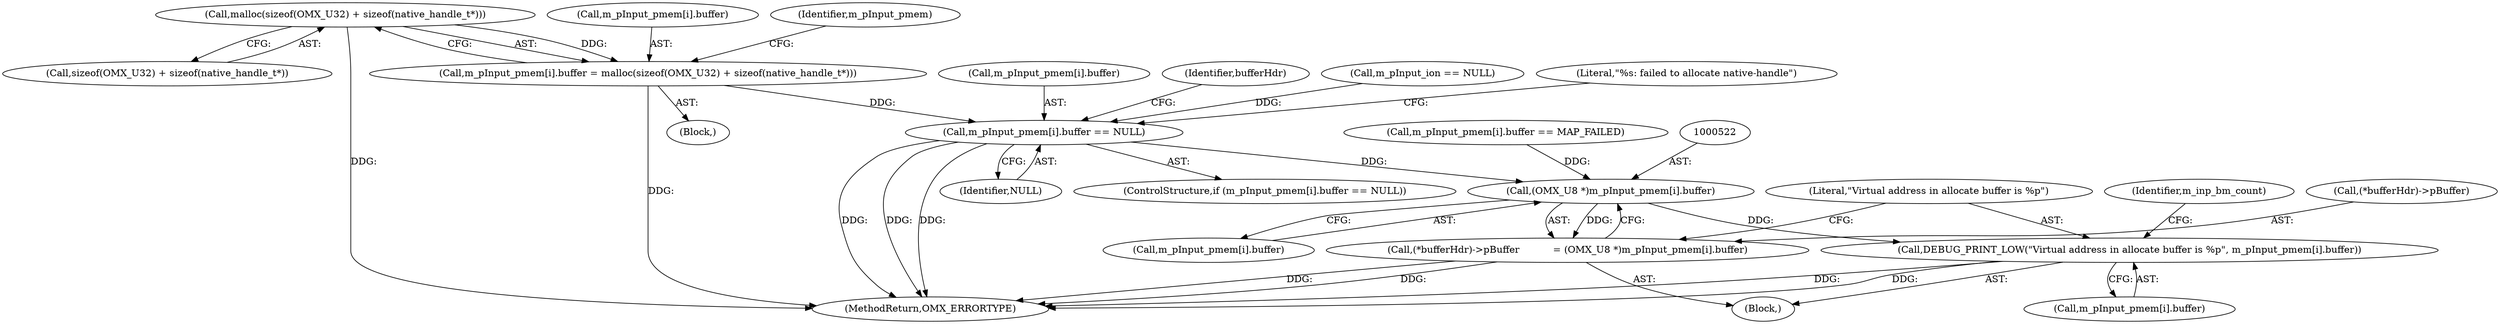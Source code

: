 digraph "0_Android_7558d03e6498e970b761aa44fff6b2c659202d95@API" {
"1000486" [label="(Call,malloc(sizeof(OMX_U32) + sizeof(native_handle_t*)))"];
"1000480" [label="(Call,m_pInput_pmem[i].buffer = malloc(sizeof(OMX_U32) + sizeof(native_handle_t*)))"];
"1000493" [label="(Call,m_pInput_pmem[i].buffer == NULL)"];
"1000521" [label="(Call,(OMX_U8 *)m_pInput_pmem[i].buffer)"];
"1000516" [label="(Call,(*bufferHdr)->pBuffer           = (OMX_U8 *)m_pInput_pmem[i].buffer)"];
"1000528" [label="(Call,DEBUG_PRINT_LOW(\"Virtual address in allocate buffer is %p\", m_pInput_pmem[i].buffer))"];
"1000530" [label="(Call,m_pInput_pmem[i].buffer)"];
"1000529" [label="(Literal,\"Virtual address in allocate buffer is %p\")"];
"1000487" [label="(Call,sizeof(OMX_U32) + sizeof(native_handle_t*))"];
"1000481" [label="(Call,m_pInput_pmem[i].buffer)"];
"1000494" [label="(Call,m_pInput_pmem[i].buffer)"];
"1000516" [label="(Call,(*bufferHdr)->pBuffer           = (OMX_U8 *)m_pInput_pmem[i].buffer)"];
"1000447" [label="(Call,m_pInput_pmem[i].buffer == MAP_FAILED)"];
"1000509" [label="(Identifier,bufferHdr)"];
"1000537" [label="(Identifier,m_inp_bm_count)"];
"1000479" [label="(Block,)"];
"1000212" [label="(Call,m_pInput_ion == NULL)"];
"1000480" [label="(Call,m_pInput_pmem[i].buffer = malloc(sizeof(OMX_U32) + sizeof(native_handle_t*)))"];
"1000292" [label="(Block,)"];
"1000521" [label="(Call,(OMX_U8 *)m_pInput_pmem[i].buffer)"];
"1000496" [label="(Identifier,m_pInput_pmem)"];
"1000499" [label="(Identifier,NULL)"];
"1000528" [label="(Call,DEBUG_PRINT_LOW(\"Virtual address in allocate buffer is %p\", m_pInput_pmem[i].buffer))"];
"1000517" [label="(Call,(*bufferHdr)->pBuffer)"];
"1000486" [label="(Call,malloc(sizeof(OMX_U32) + sizeof(native_handle_t*)))"];
"1000523" [label="(Call,m_pInput_pmem[i].buffer)"];
"1000493" [label="(Call,m_pInput_pmem[i].buffer == NULL)"];
"1000492" [label="(ControlStructure,if (m_pInput_pmem[i].buffer == NULL))"];
"1000567" [label="(MethodReturn,OMX_ERRORTYPE)"];
"1000502" [label="(Literal,\"%s: failed to allocate native-handle\")"];
"1000486" -> "1000480"  [label="AST: "];
"1000486" -> "1000487"  [label="CFG: "];
"1000487" -> "1000486"  [label="AST: "];
"1000480" -> "1000486"  [label="CFG: "];
"1000486" -> "1000567"  [label="DDG: "];
"1000486" -> "1000480"  [label="DDG: "];
"1000480" -> "1000479"  [label="AST: "];
"1000481" -> "1000480"  [label="AST: "];
"1000496" -> "1000480"  [label="CFG: "];
"1000480" -> "1000567"  [label="DDG: "];
"1000480" -> "1000493"  [label="DDG: "];
"1000493" -> "1000492"  [label="AST: "];
"1000493" -> "1000499"  [label="CFG: "];
"1000494" -> "1000493"  [label="AST: "];
"1000499" -> "1000493"  [label="AST: "];
"1000502" -> "1000493"  [label="CFG: "];
"1000509" -> "1000493"  [label="CFG: "];
"1000493" -> "1000567"  [label="DDG: "];
"1000493" -> "1000567"  [label="DDG: "];
"1000493" -> "1000567"  [label="DDG: "];
"1000212" -> "1000493"  [label="DDG: "];
"1000493" -> "1000521"  [label="DDG: "];
"1000521" -> "1000516"  [label="AST: "];
"1000521" -> "1000523"  [label="CFG: "];
"1000522" -> "1000521"  [label="AST: "];
"1000523" -> "1000521"  [label="AST: "];
"1000516" -> "1000521"  [label="CFG: "];
"1000521" -> "1000516"  [label="DDG: "];
"1000447" -> "1000521"  [label="DDG: "];
"1000521" -> "1000528"  [label="DDG: "];
"1000516" -> "1000292"  [label="AST: "];
"1000517" -> "1000516"  [label="AST: "];
"1000529" -> "1000516"  [label="CFG: "];
"1000516" -> "1000567"  [label="DDG: "];
"1000516" -> "1000567"  [label="DDG: "];
"1000528" -> "1000292"  [label="AST: "];
"1000528" -> "1000530"  [label="CFG: "];
"1000529" -> "1000528"  [label="AST: "];
"1000530" -> "1000528"  [label="AST: "];
"1000537" -> "1000528"  [label="CFG: "];
"1000528" -> "1000567"  [label="DDG: "];
"1000528" -> "1000567"  [label="DDG: "];
}
